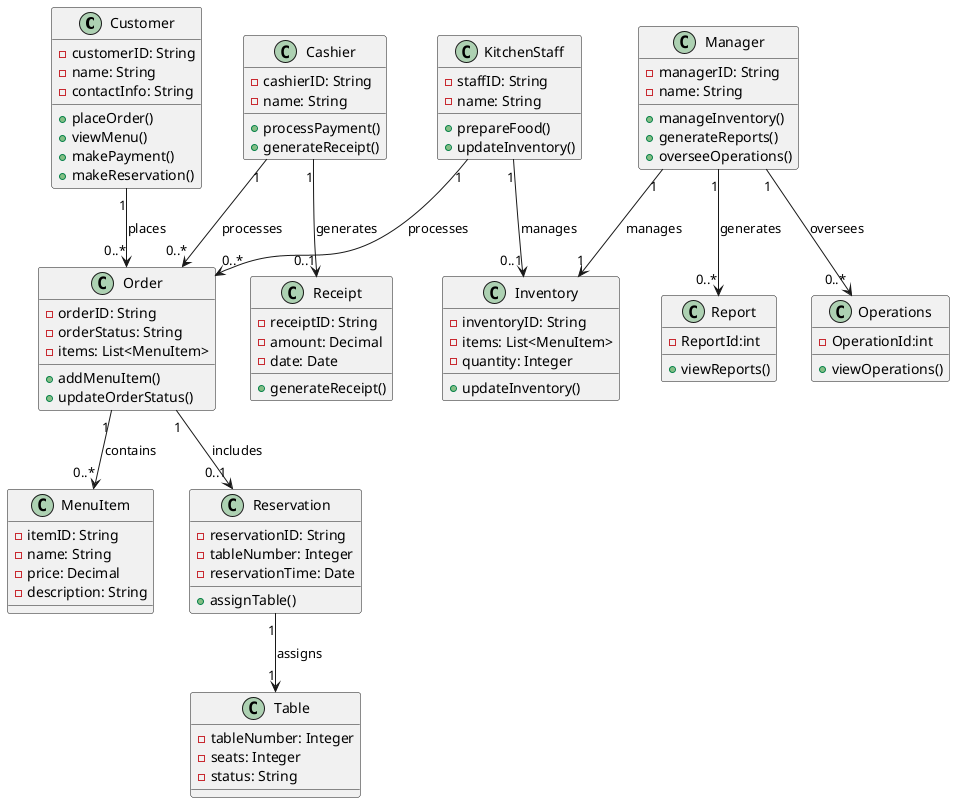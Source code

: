 @startuml

' Define the classes
class Customer {
    - customerID: String
    - name: String
    - contactInfo: String
    + placeOrder()
    + viewMenu()
    + makePayment()
    + makeReservation()
}

class Order {
    - orderID: String
    - orderStatus: String
    - items: List<MenuItem>
    + addMenuItem()
    + updateOrderStatus()
}

class MenuItem {
    - itemID: String
    - name: String
    - price: Decimal
    - description: String
}

class Reservation {
    - reservationID: String
    - tableNumber: Integer
    - reservationTime: Date
    + assignTable()
}

class Table {
    - tableNumber: Integer
    - seats: Integer
    - status: String
}

class KitchenStaff {
    - staffID: String
    - name: String
    + prepareFood()
    + updateInventory()
}

class Inventory {
    - inventoryID: String
    - items: List<MenuItem>
    - quantity: Integer
    + updateInventory()
}

class Cashier {
    - cashierID: String
    - name: String
    + processPayment()
    + generateReceipt()
}

class Receipt {
    - receiptID: String
    - amount: Decimal
    - date: Date
    + generateReceipt()
}

class Manager {
    - managerID: String
    - name: String
    + manageInventory()
    + generateReports()
    + overseeOperations()
}

class Operations{
-OperationId:int
+viewOperations()
}

class Report{
-ReportId:int
+viewReports()
}


' Relationships
Customer "1" --> "0..*" Order : places
Order "1" --> "0..*" MenuItem : contains
Order "1" --> "0..1" Reservation : includes
Reservation "1" --> "1" Table : assigns
KitchenStaff "1" --> "0..1" Inventory : manages
KitchenStaff "1" --> "0..*" Order : processes
Cashier "1" --> "0..1" Receipt : generates
Cashier "1" --> "0..*" Order : processes
Manager "1" --> "1" Inventory : manages
Manager "1" --> "0..*" Report : generates
Manager "1" --> "0..*" Operations : oversees
@enduml